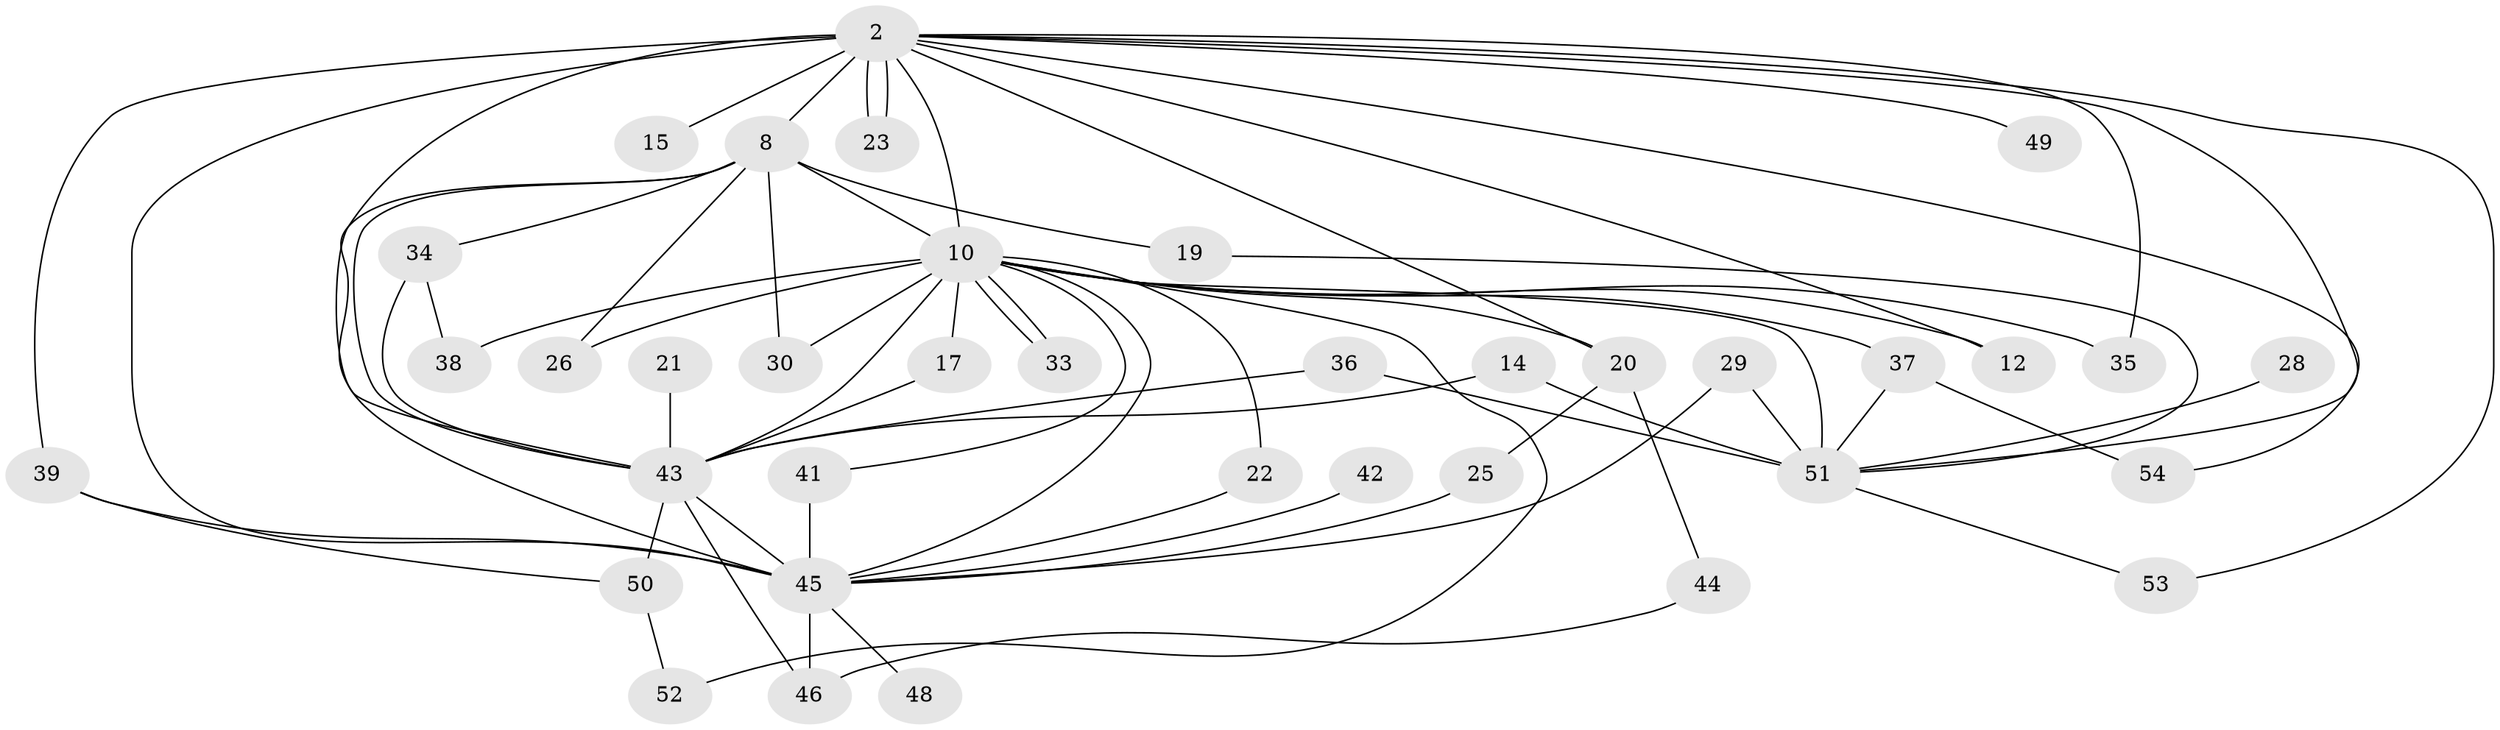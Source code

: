 // original degree distribution, {16: 0.05555555555555555, 17: 0.018518518518518517, 11: 0.018518518518518517, 14: 0.037037037037037035, 22: 0.018518518518518517, 15: 0.018518518518518517, 12: 0.018518518518518517, 10: 0.018518518518518517, 2: 0.6111111111111112, 4: 0.05555555555555555, 5: 0.037037037037037035, 3: 0.09259259259259259}
// Generated by graph-tools (version 1.1) at 2025/47/03/04/25 21:47:31]
// undirected, 37 vertices, 68 edges
graph export_dot {
graph [start="1"]
  node [color=gray90,style=filled];
  2 [super="+1"];
  8 [super="+3"];
  10 [super="+6+9"];
  12;
  14;
  15;
  17;
  19;
  20;
  21;
  22;
  23;
  25;
  26;
  28;
  29;
  30;
  33;
  34 [super="+13"];
  35;
  36;
  37 [super="+16+31"];
  38;
  39;
  41 [super="+32"];
  42;
  43 [super="+40+7"];
  44;
  45 [super="+18+5"];
  46 [super="+27"];
  48;
  49;
  50;
  51 [super="+47"];
  52;
  53;
  54;
  2 -- 8 [weight=4];
  2 -- 10 [weight=6];
  2 -- 15 [weight=2];
  2 -- 23;
  2 -- 23;
  2 -- 35;
  2 -- 39;
  2 -- 49 [weight=2];
  2 -- 54;
  2 -- 12;
  2 -- 20;
  2 -- 53;
  2 -- 51;
  2 -- 43 [weight=5];
  2 -- 45 [weight=3];
  8 -- 10 [weight=6];
  8 -- 26;
  8 -- 19;
  8 -- 30;
  8 -- 34;
  8 -- 43 [weight=5];
  8 -- 45 [weight=2];
  10 -- 33;
  10 -- 33;
  10 -- 35;
  10 -- 51 [weight=4];
  10 -- 52;
  10 -- 37 [weight=3];
  10 -- 38;
  10 -- 17;
  10 -- 20;
  10 -- 41;
  10 -- 12;
  10 -- 22;
  10 -- 26;
  10 -- 30;
  10 -- 43 [weight=6];
  10 -- 45 [weight=3];
  14 -- 51;
  14 -- 43;
  17 -- 43;
  19 -- 51;
  20 -- 25;
  20 -- 44;
  21 -- 43 [weight=2];
  22 -- 45;
  25 -- 45;
  28 -- 51;
  29 -- 51;
  29 -- 45;
  34 -- 38;
  34 -- 43 [weight=2];
  36 -- 51;
  36 -- 43;
  37 -- 54;
  37 -- 51;
  39 -- 50;
  39 -- 45;
  41 -- 45 [weight=2];
  42 -- 45;
  43 -- 45 [weight=3];
  43 -- 46;
  43 -- 50;
  44 -- 46;
  45 -- 46 [weight=2];
  45 -- 48;
  50 -- 52;
  51 -- 53;
}
